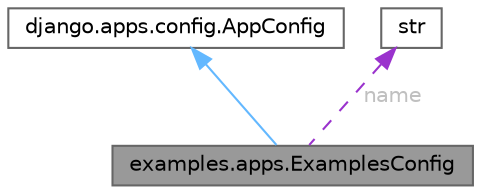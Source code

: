 digraph "examples.apps.ExamplesConfig"
{
 // LATEX_PDF_SIZE
  bgcolor="transparent";
  edge [fontname=Helvetica,fontsize=10,labelfontname=Helvetica,labelfontsize=10];
  node [fontname=Helvetica,fontsize=10,shape=box,height=0.2,width=0.4];
  Node1 [id="Node000001",label="examples.apps.ExamplesConfig",height=0.2,width=0.4,color="gray40", fillcolor="grey60", style="filled", fontcolor="black",tooltip=" "];
  Node2 -> Node1 [id="edge1_Node000001_Node000002",dir="back",color="steelblue1",style="solid",tooltip=" "];
  Node2 [id="Node000002",label="django.apps.config.AppConfig",height=0.2,width=0.4,color="gray40", fillcolor="white", style="filled",URL="$classdjango_1_1apps_1_1config_1_1_app_config.html",tooltip=" "];
  Node3 -> Node1 [id="edge2_Node000001_Node000003",dir="back",color="darkorchid3",style="dashed",tooltip=" ",label=" name",fontcolor="grey" ];
  Node3 [id="Node000003",label="str",height=0.2,width=0.4,color="gray40", fillcolor="white", style="filled",tooltip=" "];
}
